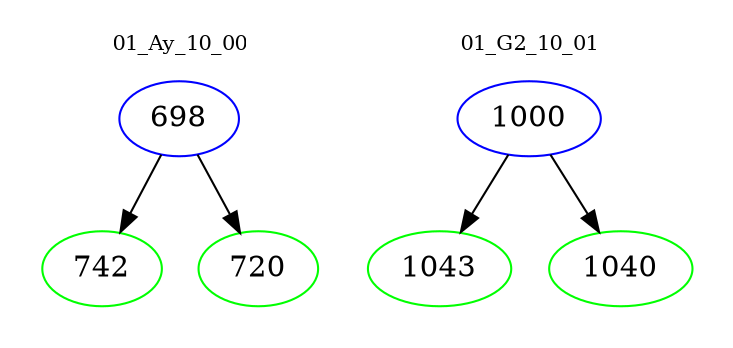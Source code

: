 digraph{
subgraph cluster_0 {
color = white
label = "01_Ay_10_00";
fontsize=10;
T0_698 [label="698", color="blue"]
T0_698 -> T0_742 [color="black"]
T0_742 [label="742", color="green"]
T0_698 -> T0_720 [color="black"]
T0_720 [label="720", color="green"]
}
subgraph cluster_1 {
color = white
label = "01_G2_10_01";
fontsize=10;
T1_1000 [label="1000", color="blue"]
T1_1000 -> T1_1043 [color="black"]
T1_1043 [label="1043", color="green"]
T1_1000 -> T1_1040 [color="black"]
T1_1040 [label="1040", color="green"]
}
}
